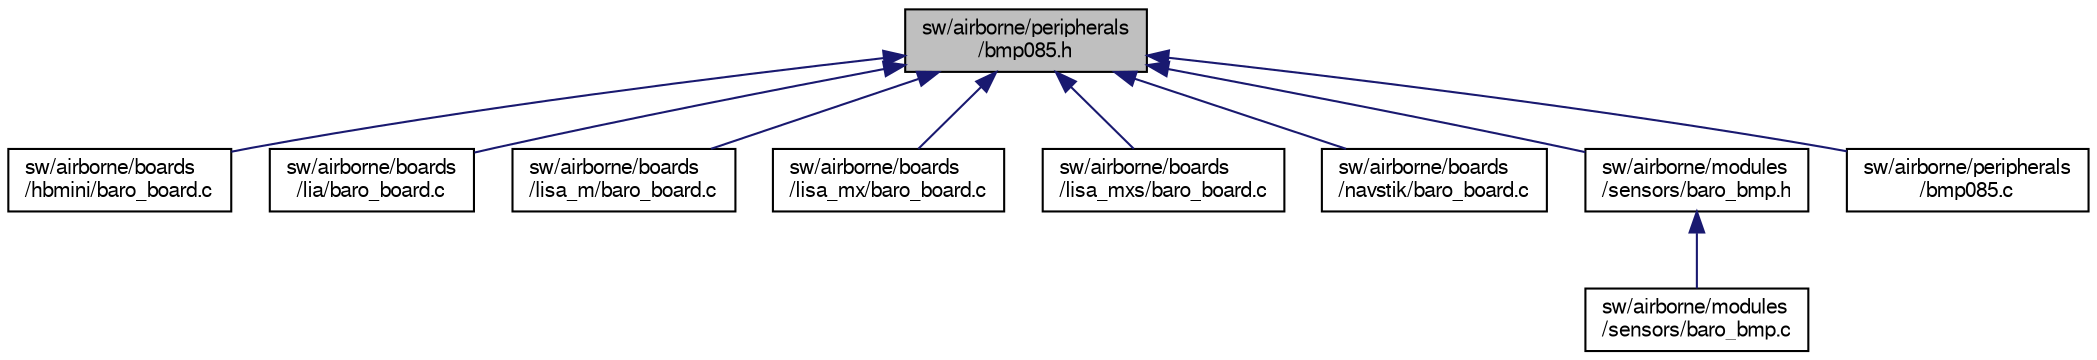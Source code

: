 digraph "sw/airborne/peripherals/bmp085.h"
{
  edge [fontname="FreeSans",fontsize="10",labelfontname="FreeSans",labelfontsize="10"];
  node [fontname="FreeSans",fontsize="10",shape=record];
  Node1 [label="sw/airborne/peripherals\l/bmp085.h",height=0.2,width=0.4,color="black", fillcolor="grey75", style="filled", fontcolor="black"];
  Node1 -> Node2 [dir="back",color="midnightblue",fontsize="10",style="solid",fontname="FreeSans"];
  Node2 [label="sw/airborne/boards\l/hbmini/baro_board.c",height=0.2,width=0.4,color="black", fillcolor="white", style="filled",URL="$hbmini_2baro__board_8c.html",tooltip="Baro board interface for Bosch BMP085 on HBmini I2C1 with EOC check. "];
  Node1 -> Node3 [dir="back",color="midnightblue",fontsize="10",style="solid",fontname="FreeSans"];
  Node3 [label="sw/airborne/boards\l/lia/baro_board.c",height=0.2,width=0.4,color="black", fillcolor="white", style="filled",URL="$lia_2baro__board_8c.html"];
  Node1 -> Node4 [dir="back",color="midnightblue",fontsize="10",style="solid",fontname="FreeSans"];
  Node4 [label="sw/airborne/boards\l/lisa_m/baro_board.c",height=0.2,width=0.4,color="black", fillcolor="white", style="filled",URL="$lisa__m_2baro__board_8c.html",tooltip="Baro board interface for Bosch BMP085 on LisaM I2C2 with EOC check. "];
  Node1 -> Node5 [dir="back",color="midnightblue",fontsize="10",style="solid",fontname="FreeSans"];
  Node5 [label="sw/airborne/boards\l/lisa_mx/baro_board.c",height=0.2,width=0.4,color="black", fillcolor="white", style="filled",URL="$lisa__mx_2baro__board_8c.html"];
  Node1 -> Node6 [dir="back",color="midnightblue",fontsize="10",style="solid",fontname="FreeSans"];
  Node6 [label="sw/airborne/boards\l/lisa_mxs/baro_board.c",height=0.2,width=0.4,color="black", fillcolor="white", style="filled",URL="$lisa__mxs_2baro__board_8c.html"];
  Node1 -> Node7 [dir="back",color="midnightblue",fontsize="10",style="solid",fontname="FreeSans"];
  Node7 [label="sw/airborne/boards\l/navstik/baro_board.c",height=0.2,width=0.4,color="black", fillcolor="white", style="filled",URL="$navstik_2baro__board_8c.html",tooltip="Baro board interface for Bosch BMP185 on Navstik I2C3 without EOC check. "];
  Node1 -> Node8 [dir="back",color="midnightblue",fontsize="10",style="solid",fontname="FreeSans"];
  Node8 [label="sw/airborne/modules\l/sensors/baro_bmp.h",height=0.2,width=0.4,color="black", fillcolor="white", style="filled",URL="$baro__bmp_8h.html",tooltip="Bosch BMP085 I2C sensor interface. "];
  Node8 -> Node9 [dir="back",color="midnightblue",fontsize="10",style="solid",fontname="FreeSans"];
  Node9 [label="sw/airborne/modules\l/sensors/baro_bmp.c",height=0.2,width=0.4,color="black", fillcolor="white", style="filled",URL="$baro__bmp_8c.html",tooltip="Bosch BMP085 I2C sensor interface. "];
  Node1 -> Node10 [dir="back",color="midnightblue",fontsize="10",style="solid",fontname="FreeSans"];
  Node10 [label="sw/airborne/peripherals\l/bmp085.c",height=0.2,width=0.4,color="black", fillcolor="white", style="filled",URL="$bmp085_8c.html",tooltip="Bosch BMP085 driver interface. "];
}
